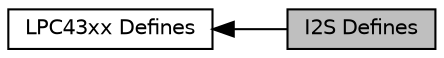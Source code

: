 digraph "I2S Defines"
{
  edge [fontname="Helvetica",fontsize="10",labelfontname="Helvetica",labelfontsize="10"];
  node [fontname="Helvetica",fontsize="10",shape=record];
  rankdir=LR;
  Node1 [label="LPC43xx Defines",height=0.2,width=0.4,color="black", fillcolor="white", style="filled",URL="$group__LPC43xx__defines.html",tooltip="Defined Constants and Types for the LPC43xx series. "];
  Node0 [label="I2S Defines",height=0.2,width=0.4,color="black", fillcolor="grey75", style="filled", fontcolor="black"];
  Node1->Node0 [shape=plaintext, dir="back", style="solid"];
}
